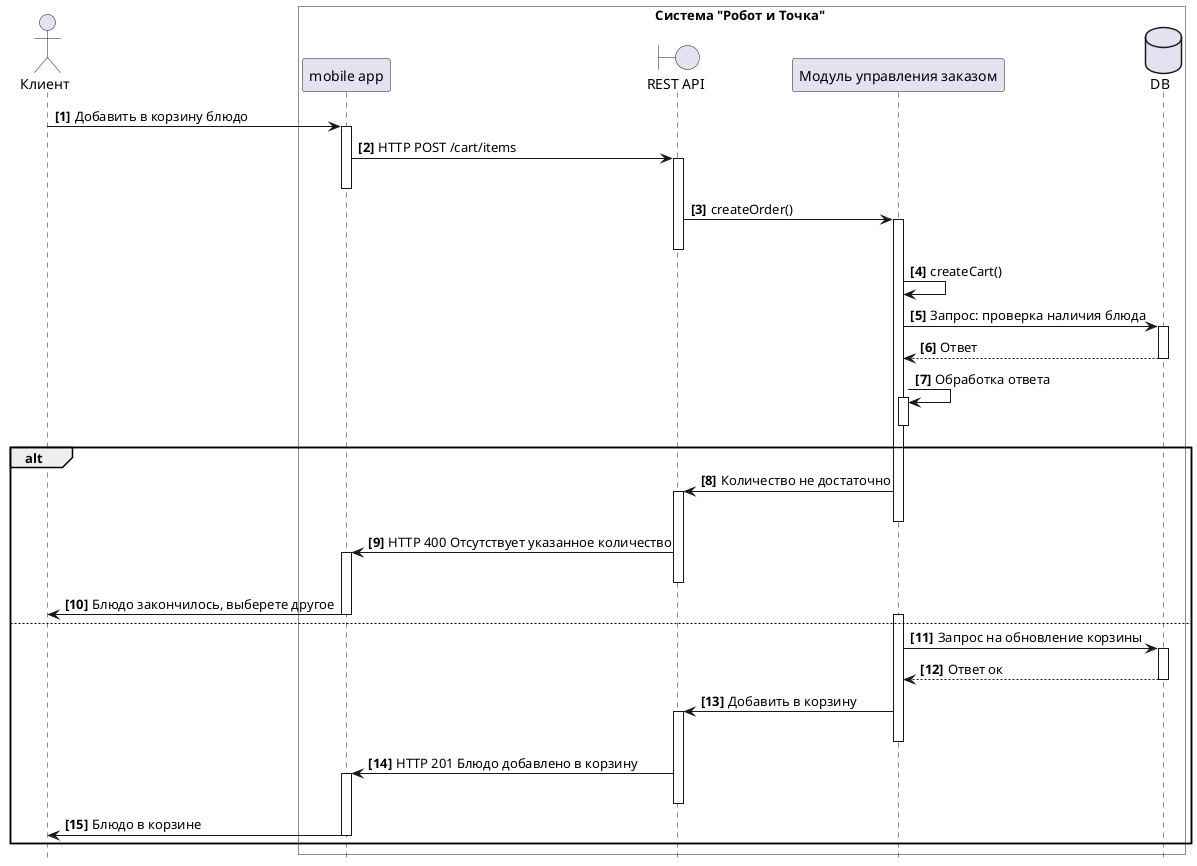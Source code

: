 @startuml
actor "Клиент" as client
box Система "Робот и Точка" #transparent
participant  "mobile app" as app 
boundary "REST API" as api
participant "Модуль управления заказом" as order
dataBase "DB" as db
end box 
hide footbox
autonumber "<b>[0]"  

client -> app++: Добавить в корзину блюдо
app -> api++: HTTP POST /cart/items
app--
api -> order++: createOrder()
api--
order -> order: createCart()
order-> db++: Запрос: проверка наличия блюда
return Ответ
order -> order++: Обработка ответа
order--

alt
order -> api++: Количество не достаточно
order--
api -> app++: HTTP 400 Отсутствует указанное количество
api--
app -> client: Блюдо закончилось, выберете другое
app--
else
order++
order -> db++: Запрос на обновление корзины
return Ответ ок
order -> api++: Добавить в корзину
order--
api -> app++: HTTP 201 Блюдо добавлено в корзину
api--
app -> client: Блюдо в корзине
app--
end
@enduml
